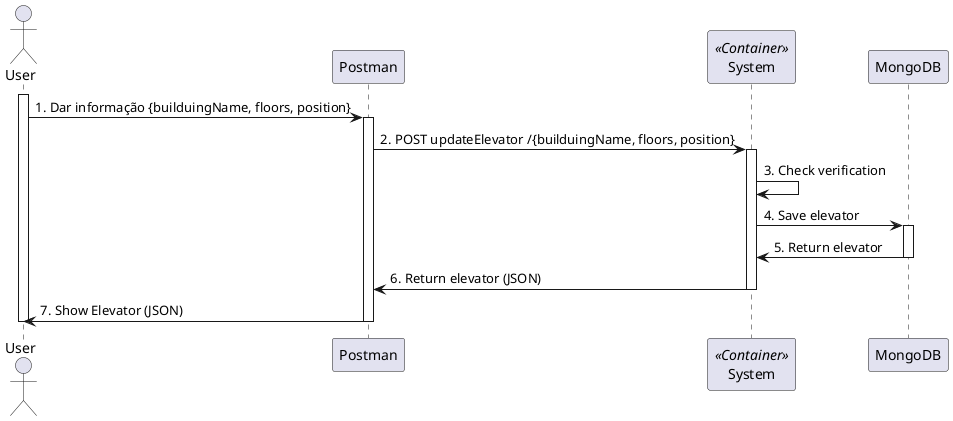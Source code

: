 @startuml
'http://plantuml.com/skinparam.html

actor User
participant Postman as "Postman"
participant System as System <<Container>>
participant MongoDB as "MongoDB"

activate User
User -> Postman :1. Dar informação {builduingName, floors, position}
activate Postman
Postman -> System :2. POST updateElevator /{builduingName, floors, position}
activate System
System -> System :3. Check verification

System -> MongoDB :4. Save elevator
activate MongoDB
MongoDB -> System :5. Return elevator
deactivate MongoDB
System -> Postman :6. Return elevator (JSON)
deactivate System
Postman -> User :7. Show Elevator (JSON)
deactivate Postman
deactivate User


@enduml